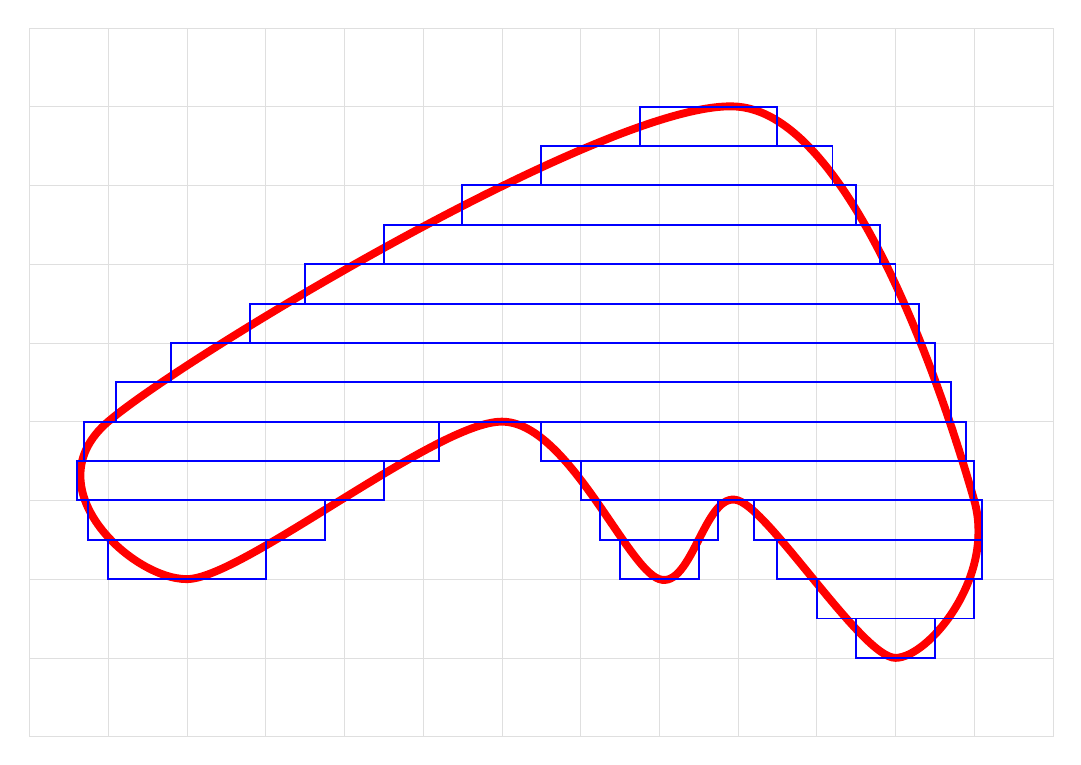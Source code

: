 \begin{tikzpicture}
	% grid
	\draw[step=1.0,gray!25!,very thin] (-7, -4) grid (6, 5);

	% shape
	\draw[red, line width=1.0mm]  plot[smooth cycle, tension=.5] coordinates {(1.0, -2.0) (-1.0, 0.0) (-5.0, -2.0) (-6.0, 0.0) (2.0, 4.0) (5.0, -1.0) (4.0, -3.0) (2.0, -1.0)};

	% boxes
	\draw[blue, line width=0.25mm] (3.5, -3.0) -- (3.5, -2.5) -- (4.5, -2.5) -- (4.5, -3.0) -- cycle;
	\draw[blue, line width=0.25mm] (3.0, -2.5) -- (3.0, -2.0) -- (5.0, -2.0) -- (5.0, -2.5) -- cycle;
	\draw[blue, line width=0.25mm] (2.5, -2.0) -- (2.5, -1.5) -- (5.1, -1.5) -- (5.1, -2.0) -- cycle;
	\draw[blue, line width=0.25mm] (0.5, -2.0) -- (0.5, -1.5) -- (1.5, -1.5) -- (1.5, -2.0) -- cycle;
	\draw[blue, line width=0.25mm] (2.5, -2.0) -- (2.5, -1.5) -- (5.1, -1.5) -- (5.1, -2.0) -- cycle;
	\draw[blue, line width=0.25mm] (-6.0, -2.0) -- (-6.0, -1.5) -- (-4.0, -1.5) -- (-4.0, -2.0) -- cycle;
	\draw[blue, line width=0.25mm] (2.2, -1.5) -- (2.2, -1.0) -- (5.1, -1.0) -- (5.1, -1.5) -- cycle;
	\draw[blue, line width=0.25mm] (0.25, -1.5) -- (0.25, -1.0) -- (1.75, -1.0) -- (1.75, -1.5) -- cycle;
	\draw[blue, line width=0.25mm] (-6.25, -1.5) -- (-6.25, -1.0) -- (-3.25, -1.0) -- (-3.25, -1.5) -- cycle;
	\draw[blue, line width=0.25mm] (0.0, -1.0) -- (0.0, -0.5) -- (5.0, -0.5) -- (5.0, -1.0) -- cycle;
	\draw[blue, line width=0.25mm] (-6.4, -1.0) -- (-6.4, -0.5) -- (-2.5, -0.5) -- (-2.5, -1.0) -- cycle;
	\draw[blue, line width=0.25mm] (-6.3, -0.5) -- (-6.3, 0.0) -- (-1.8, 0.0) -- (-1.8, -0.5) -- cycle;
	\draw[blue, line width=0.25mm] (-0.5, -0.5) -- (-0.5, 0.0) -- (4.9, 0.0) -- (4.9, -0.5) -- cycle;
	\draw[blue, line width=0.25mm] (-5.9, 0.0) -- (-5.9, 0.5) -- (4.7, 0.5) -- (4.7, 0.0) -- cycle;
	\draw[blue, line width=0.25mm] (-5.2, 0.5) -- (-5.2, 1.0) -- (4.5, 1.0) -- (4.5, 0.5) -- cycle;
	\draw[blue, line width=0.25mm] (-4.2, 1.0) -- (-4.2, 1.5) -- (4.3, 1.5) -- (4.3, 1.0) -- cycle;
	\draw[blue, line width=0.25mm] (-3.5, 1.5) -- (-3.5, 2.0) -- (4.0, 2.0) -- (4.0, 1.5) -- cycle;
	\draw[blue, line width=0.25mm] (-2.5, 2.0) -- (-2.5, 2.5) -- (3.8, 2.5) -- (3.8, 2.0) -- cycle;
	\draw[blue, line width=0.25mm] (-1.5, 2.5) -- (-1.5, 3.0) -- (3.5, 3.0) -- (3.5, 2.5) -- cycle;
	\draw[blue, line width=0.25mm] (-0.5, 3.0) -- (-0.5, 3.5) -- (3.2, 3.5) -- (3.2, 3.0) -- cycle;
	\draw[blue, line width=0.25mm] (0.75, 3.5) -- (0.75, 4.0) -- (2.5, 4.0) -- (2.5, 3.5) -- cycle;

\end{tikzpicture}